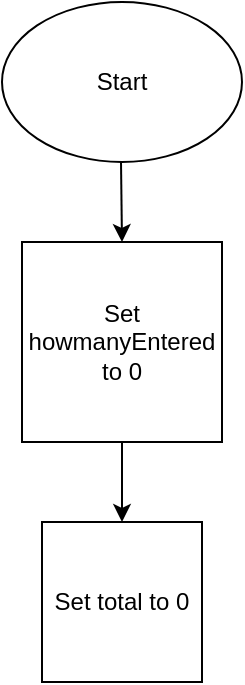 <mxfile version="14.5.1" type="github">
  <diagram id="BCKGS2-ww9m77HXnoR--" name="Page-1">
    <mxGraphModel dx="946" dy="545" grid="1" gridSize="10" guides="1" tooltips="1" connect="1" arrows="1" fold="1" page="1" pageScale="1" pageWidth="850" pageHeight="1100" math="0" shadow="0">
      <root>
        <mxCell id="0" />
        <mxCell id="1" parent="0" />
        <mxCell id="1XZDgo-8ve5yJCQsIrYW-1" value="Start" style="ellipse;whiteSpace=wrap;html=1;" vertex="1" parent="1">
          <mxGeometry x="130" width="120" height="80" as="geometry" />
        </mxCell>
        <mxCell id="1XZDgo-8ve5yJCQsIrYW-2" value="Set howmanyEntered to 0" style="whiteSpace=wrap;html=1;aspect=fixed;" vertex="1" parent="1">
          <mxGeometry x="140" y="120" width="100" height="100" as="geometry" />
        </mxCell>
        <mxCell id="1XZDgo-8ve5yJCQsIrYW-4" value="" style="endArrow=classic;html=1;" edge="1" parent="1">
          <mxGeometry width="50" height="50" relative="1" as="geometry">
            <mxPoint x="189.5" y="80" as="sourcePoint" />
            <mxPoint x="190" y="120" as="targetPoint" />
          </mxGeometry>
        </mxCell>
        <mxCell id="1XZDgo-8ve5yJCQsIrYW-5" value="" style="endArrow=classic;html=1;" edge="1" parent="1">
          <mxGeometry width="50" height="50" relative="1" as="geometry">
            <mxPoint x="190" y="220" as="sourcePoint" />
            <mxPoint x="190" y="260" as="targetPoint" />
          </mxGeometry>
        </mxCell>
        <mxCell id="1XZDgo-8ve5yJCQsIrYW-6" value="Set total to 0" style="whiteSpace=wrap;html=1;aspect=fixed;" vertex="1" parent="1">
          <mxGeometry x="150" y="260" width="80" height="80" as="geometry" />
        </mxCell>
      </root>
    </mxGraphModel>
  </diagram>
</mxfile>
